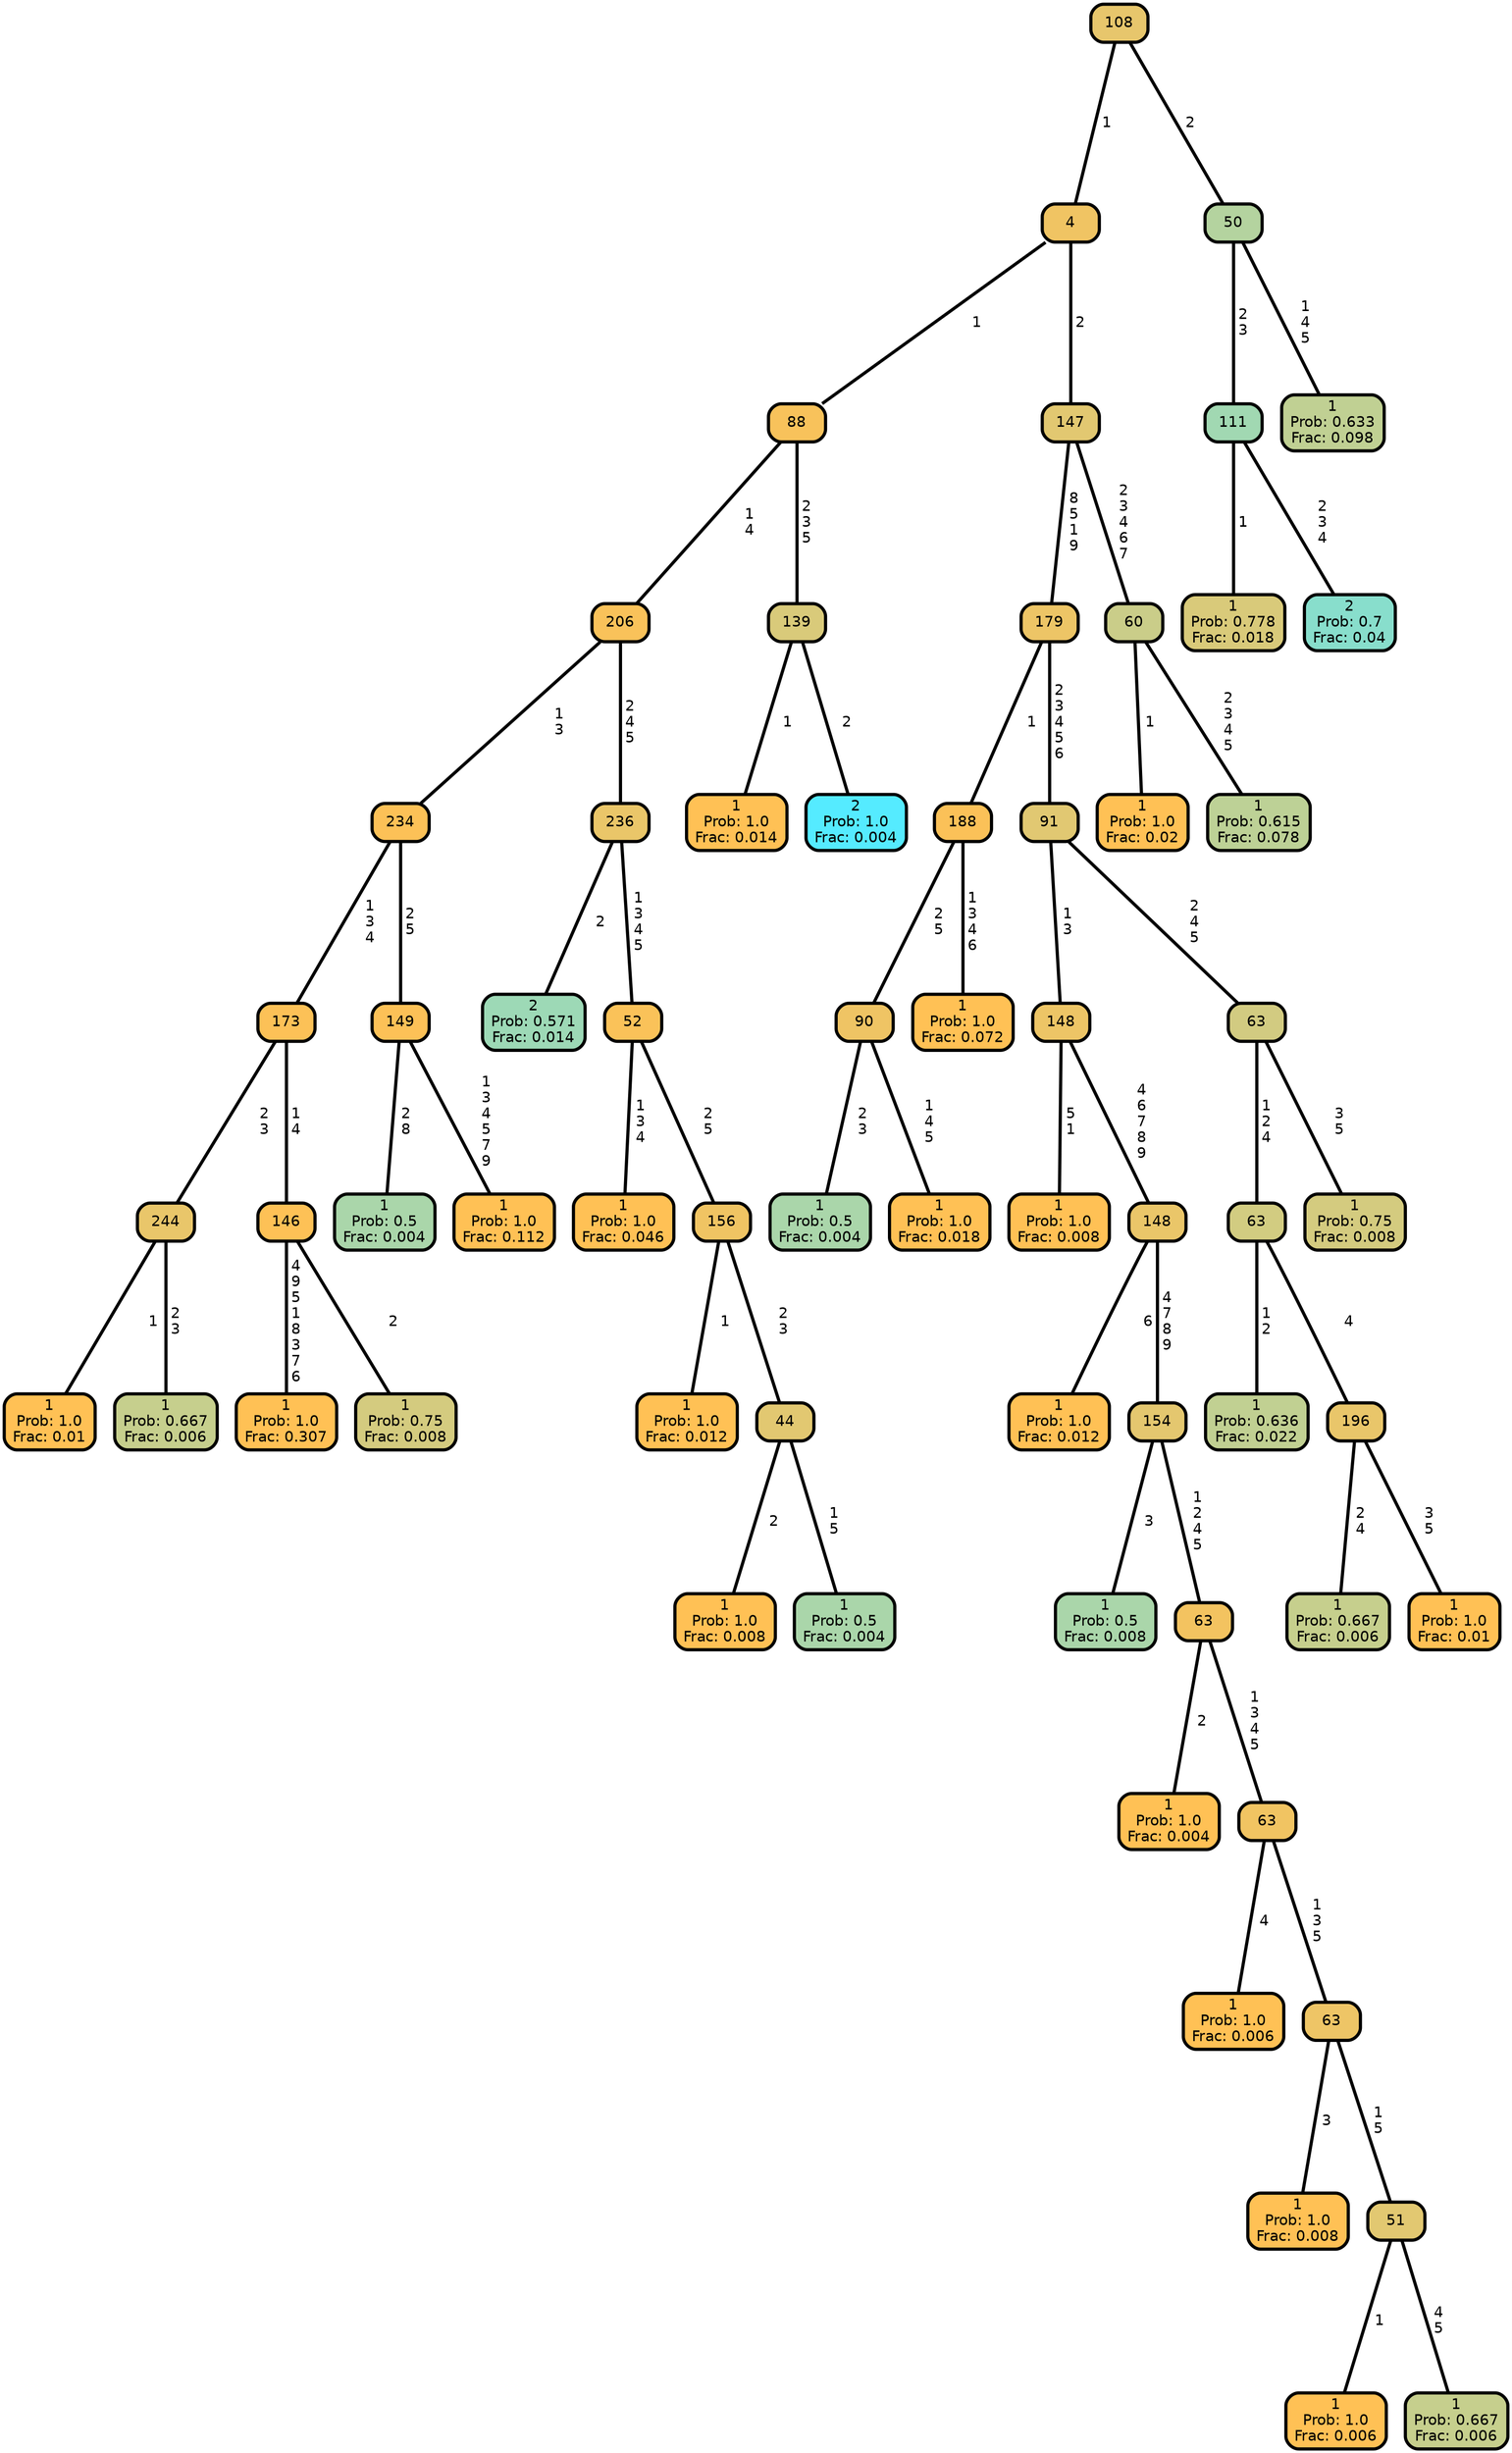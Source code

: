 graph Tree {
node [shape=box, style="filled, rounded",color="black",penwidth="3",fontcolor="black",                 fontname=helvetica] ;
graph [ranksep="0 equally", splines=straight,                 bgcolor=transparent, dpi=200] ;
edge [fontname=helvetica, color=black] ;
0 [label="1
Prob: 1.0
Frac: 0.01", fillcolor="#ffc155"] ;
1 [label="244", fillcolor="#e9c66a"] ;
2 [label="1
Prob: 0.667
Frac: 0.006", fillcolor="#c6cf8d"] ;
3 [label="173", fillcolor="#fcc157"] ;
4 [label="1
Prob: 1.0
Frac: 0.307", fillcolor="#ffc155"] ;
5 [label="146", fillcolor="#fdc156"] ;
6 [label="1
Prob: 0.75
Frac: 0.008", fillcolor="#d4cb7f"] ;
7 [label="234", fillcolor="#fcc157"] ;
8 [label="1
Prob: 0.5
Frac: 0.004", fillcolor="#aad6aa"] ;
9 [label="149", fillcolor="#fcc157"] ;
10 [label="1
Prob: 1.0
Frac: 0.112", fillcolor="#ffc155"] ;
11 [label="206", fillcolor="#f9c25a"] ;
12 [label="2
Prob: 0.571
Frac: 0.014", fillcolor="#9dd9b6"] ;
13 [label="236", fillcolor="#eac669"] ;
14 [label="1
Prob: 1.0
Frac: 0.046", fillcolor="#ffc155"] ;
15 [label="52", fillcolor="#fac259"] ;
16 [label="1
Prob: 1.0
Frac: 0.012", fillcolor="#ffc155"] ;
17 [label="156", fillcolor="#f0c463"] ;
18 [label="1
Prob: 1.0
Frac: 0.008", fillcolor="#ffc155"] ;
19 [label="44", fillcolor="#e2c871"] ;
20 [label="1
Prob: 0.5
Frac: 0.004", fillcolor="#aad6aa"] ;
21 [label="88", fillcolor="#f8c25b"] ;
22 [label="1
Prob: 1.0
Frac: 0.014", fillcolor="#ffc155"] ;
23 [label="139", fillcolor="#d9ca7a"] ;
24 [label="2
Prob: 1.0
Frac: 0.004", fillcolor="#55ebff"] ;
25 [label="4", fillcolor="#f0c463"] ;
26 [label="1
Prob: 0.5
Frac: 0.004", fillcolor="#aad6aa"] ;
27 [label="90", fillcolor="#efc464"] ;
28 [label="1
Prob: 1.0
Frac: 0.018", fillcolor="#ffc155"] ;
29 [label="188", fillcolor="#fbc158"] ;
30 [label="1
Prob: 1.0
Frac: 0.072", fillcolor="#ffc155"] ;
31 [label="179", fillcolor="#edc566"] ;
32 [label="1
Prob: 1.0
Frac: 0.008", fillcolor="#ffc155"] ;
33 [label="148", fillcolor="#edc566"] ;
34 [label="1
Prob: 1.0
Frac: 0.012", fillcolor="#ffc155"] ;
35 [label="148", fillcolor="#eac669"] ;
36 [label="1
Prob: 0.5
Frac: 0.008", fillcolor="#aad6aa"] ;
37 [label="154", fillcolor="#e4c76f"] ;
38 [label="1
Prob: 1.0
Frac: 0.004", fillcolor="#ffc155"] ;
39 [label="63", fillcolor="#f3c360"] ;
40 [label="1
Prob: 1.0
Frac: 0.006", fillcolor="#ffc155"] ;
41 [label="63", fillcolor="#f1c462"] ;
42 [label="1
Prob: 1.0
Frac: 0.008", fillcolor="#ffc155"] ;
43 [label="63", fillcolor="#eec566"] ;
44 [label="1
Prob: 1.0
Frac: 0.006", fillcolor="#ffc155"] ;
45 [label="51", fillcolor="#e2c871"] ;
46 [label="1
Prob: 0.667
Frac: 0.006", fillcolor="#c6cf8d"] ;
47 [label="91", fillcolor="#e1c872"] ;
48 [label="1
Prob: 0.636
Frac: 0.022", fillcolor="#c1d092"] ;
49 [label="63", fillcolor="#d2cc81"] ;
50 [label="1
Prob: 0.667
Frac: 0.006", fillcolor="#c6cf8d"] ;
51 [label="196", fillcolor="#e9c66a"] ;
52 [label="1
Prob: 1.0
Frac: 0.01", fillcolor="#ffc155"] ;
53 [label="63", fillcolor="#d2cb81"] ;
54 [label="1
Prob: 0.75
Frac: 0.008", fillcolor="#d4cb7f"] ;
55 [label="147", fillcolor="#e2c871"] ;
56 [label="1
Prob: 1.0
Frac: 0.02", fillcolor="#ffc155"] ;
57 [label="60", fillcolor="#cacd89"] ;
58 [label="1
Prob: 0.615
Frac: 0.078", fillcolor="#bdd196"] ;
59 [label="108", fillcolor="#e7c66c"] ;
60 [label="1
Prob: 0.778
Frac: 0.018", fillcolor="#d9ca7a"] ;
61 [label="111", fillcolor="#a1d8b2"] ;
62 [label="2
Prob: 0.7
Frac: 0.04", fillcolor="#88decc"] ;
63 [label="50", fillcolor="#b4d39f"] ;
64 [label="1
Prob: 0.633
Frac: 0.098", fillcolor="#c0d093"] ;
1 -- 0 [label=" 1",penwidth=3] ;
1 -- 2 [label=" 2\n 3",penwidth=3] ;
3 -- 1 [label=" 2\n 3",penwidth=3] ;
3 -- 5 [label=" 1\n 4",penwidth=3] ;
5 -- 4 [label=" 4\n 9\n 5\n 1\n 8\n 3\n 7\n 6",penwidth=3] ;
5 -- 6 [label=" 2",penwidth=3] ;
7 -- 3 [label=" 1\n 3\n 4",penwidth=3] ;
7 -- 9 [label=" 2\n 5",penwidth=3] ;
9 -- 8 [label=" 2\n 8",penwidth=3] ;
9 -- 10 [label=" 1\n 3\n 4\n 5\n 7\n 9",penwidth=3] ;
11 -- 7 [label=" 1\n 3",penwidth=3] ;
11 -- 13 [label=" 2\n 4\n 5",penwidth=3] ;
13 -- 12 [label=" 2",penwidth=3] ;
13 -- 15 [label=" 1\n 3\n 4\n 5",penwidth=3] ;
15 -- 14 [label=" 1\n 3\n 4",penwidth=3] ;
15 -- 17 [label=" 2\n 5",penwidth=3] ;
17 -- 16 [label=" 1",penwidth=3] ;
17 -- 19 [label=" 2\n 3",penwidth=3] ;
19 -- 18 [label=" 2",penwidth=3] ;
19 -- 20 [label=" 1\n 5",penwidth=3] ;
21 -- 11 [label=" 1\n 4",penwidth=3] ;
21 -- 23 [label=" 2\n 3\n 5",penwidth=3] ;
23 -- 22 [label=" 1",penwidth=3] ;
23 -- 24 [label=" 2",penwidth=3] ;
25 -- 21 [label=" 1",penwidth=3] ;
25 -- 55 [label=" 2",penwidth=3] ;
27 -- 26 [label=" 2\n 3",penwidth=3] ;
27 -- 28 [label=" 1\n 4\n 5",penwidth=3] ;
29 -- 27 [label=" 2\n 5",penwidth=3] ;
29 -- 30 [label=" 1\n 3\n 4\n 6",penwidth=3] ;
31 -- 29 [label=" 1",penwidth=3] ;
31 -- 47 [label=" 2\n 3\n 4\n 5\n 6",penwidth=3] ;
33 -- 32 [label=" 5\n 1",penwidth=3] ;
33 -- 35 [label=" 4\n 6\n 7\n 8\n 9",penwidth=3] ;
35 -- 34 [label=" 6",penwidth=3] ;
35 -- 37 [label=" 4\n 7\n 8\n 9",penwidth=3] ;
37 -- 36 [label=" 3",penwidth=3] ;
37 -- 39 [label=" 1\n 2\n 4\n 5",penwidth=3] ;
39 -- 38 [label=" 2",penwidth=3] ;
39 -- 41 [label=" 1\n 3\n 4\n 5",penwidth=3] ;
41 -- 40 [label=" 4",penwidth=3] ;
41 -- 43 [label=" 1\n 3\n 5",penwidth=3] ;
43 -- 42 [label=" 3",penwidth=3] ;
43 -- 45 [label=" 1\n 5",penwidth=3] ;
45 -- 44 [label=" 1",penwidth=3] ;
45 -- 46 [label=" 4\n 5",penwidth=3] ;
47 -- 33 [label=" 1\n 3",penwidth=3] ;
47 -- 53 [label=" 2\n 4\n 5",penwidth=3] ;
49 -- 48 [label=" 1\n 2",penwidth=3] ;
49 -- 51 [label=" 4",penwidth=3] ;
51 -- 50 [label=" 2\n 4",penwidth=3] ;
51 -- 52 [label=" 3\n 5",penwidth=3] ;
53 -- 49 [label=" 1\n 2\n 4",penwidth=3] ;
53 -- 54 [label=" 3\n 5",penwidth=3] ;
55 -- 31 [label=" 8\n 5\n 1\n 9",penwidth=3] ;
55 -- 57 [label=" 2\n 3\n 4\n 6\n 7",penwidth=3] ;
57 -- 56 [label=" 1",penwidth=3] ;
57 -- 58 [label=" 2\n 3\n 4\n 5",penwidth=3] ;
59 -- 25 [label=" 1",penwidth=3] ;
59 -- 63 [label=" 2",penwidth=3] ;
61 -- 60 [label=" 1",penwidth=3] ;
61 -- 62 [label=" 2\n 3\n 4",penwidth=3] ;
63 -- 61 [label=" 2\n 3",penwidth=3] ;
63 -- 64 [label=" 1\n 4\n 5",penwidth=3] ;
{rank = same;}}